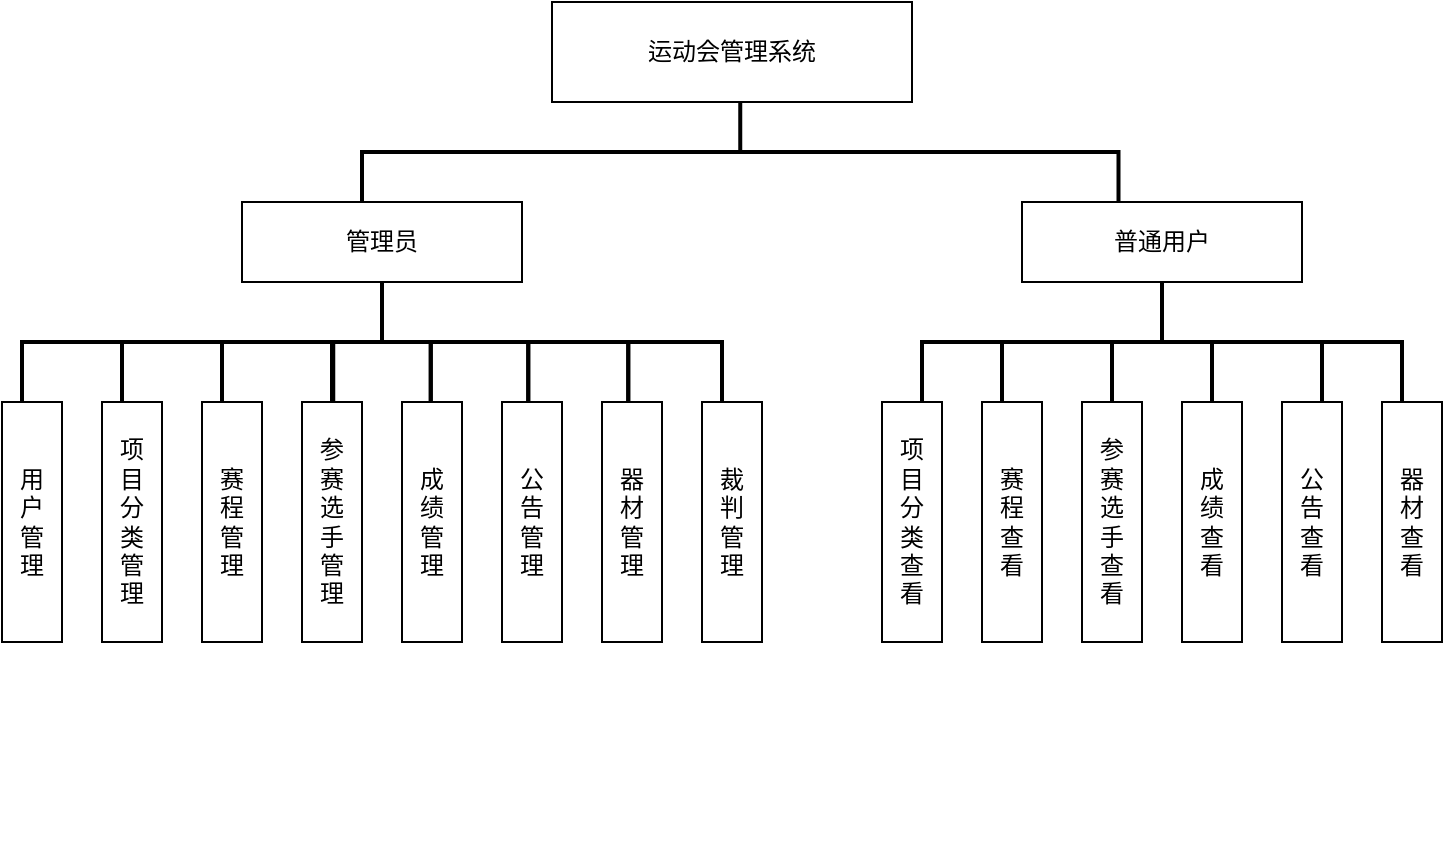 <mxfile version="13.10.4" type="github"><diagram id="cik6TNA12gdde20PVNOc" name="Page-1"><mxGraphModel dx="822" dy="1744" grid="1" gridSize="10" guides="1" tooltips="1" connect="1" arrows="1" fold="1" page="1" pageScale="1" pageWidth="827" pageHeight="1169" math="0" shadow="0"><root><mxCell id="0"/><mxCell id="1" parent="0"/><object label="运动会管理系统" id="T3aYCLHOAiBpkygG906y-1"><mxCell style="rounded=0;whiteSpace=wrap;html=1;direction=west;align=center;horizontal=1;verticalAlign=middle;shadow=0;gradientDirection=north;glass=0;sketch=0;" parent="1" vertex="1"><mxGeometry x="295" y="-170" width="180" height="50" as="geometry"/></mxCell></object><mxCell id="T3aYCLHOAiBpkygG906y-5" value="管理员" style="rounded=0;whiteSpace=wrap;html=1;shadow=0;glass=0;sketch=0;gradientColor=none;align=center;" parent="1" vertex="1"><mxGeometry x="140" y="-70" width="140" height="40" as="geometry"/></mxCell><mxCell id="T3aYCLHOAiBpkygG906y-6" value="普通用户" style="rounded=0;whiteSpace=wrap;html=1;shadow=0;glass=0;sketch=0;gradientColor=none;align=center;" parent="1" vertex="1"><mxGeometry x="530" y="-70" width="140" height="40" as="geometry"/></mxCell><mxCell id="T3aYCLHOAiBpkygG906y-18" style="edgeStyle=orthogonalEdgeStyle;rounded=0;orthogonalLoop=1;jettySize=auto;html=1;exitX=0.5;exitY=1;exitDx=0;exitDy=0;strokeWidth=1;" parent="1" edge="1"><mxGeometry relative="1" as="geometry"><mxPoint x="115" y="250" as="sourcePoint"/><mxPoint x="115" y="250" as="targetPoint"/></mxGeometry></mxCell><mxCell id="T3aYCLHOAiBpkygG906y-21" value="&lt;div&gt;项&lt;/div&gt;&lt;div&gt;目&lt;/div&gt;&lt;div&gt;分&lt;/div&gt;&lt;div&gt;类&lt;/div&gt;&lt;div&gt;管&lt;/div&gt;&lt;div&gt;理&lt;/div&gt;" style="rounded=0;whiteSpace=wrap;html=1;shadow=0;glass=0;sketch=0;gradientColor=none;align=center;direction=south;" parent="1" vertex="1"><mxGeometry x="70" y="30" width="30" height="120" as="geometry"/></mxCell><mxCell id="T3aYCLHOAiBpkygG906y-24" value="&lt;div&gt;用&lt;/div&gt;&lt;div&gt;户&lt;/div&gt;&lt;div&gt;管&lt;/div&gt;&lt;div&gt;理&lt;/div&gt;" style="rounded=0;whiteSpace=wrap;html=1;shadow=0;glass=0;sketch=0;gradientColor=none;align=center;direction=south;" parent="1" vertex="1"><mxGeometry x="20" y="30" width="30" height="120" as="geometry"/></mxCell><mxCell id="T3aYCLHOAiBpkygG906y-25" value="&lt;div&gt;赛&lt;/div&gt;&lt;div&gt;程&lt;/div&gt;&lt;div&gt;管&lt;/div&gt;&lt;div&gt;理&lt;/div&gt;" style="whiteSpace=wrap;html=1;rounded=0;shadow=0;glass=0;sketch=0;gradientColor=none;align=center;direction=south;" parent="1" vertex="1"><mxGeometry x="120" y="30" width="30" height="120" as="geometry"/></mxCell><mxCell id="T3aYCLHOAiBpkygG906y-26" value="&lt;div&gt;参&lt;/div&gt;&lt;div&gt;赛&lt;/div&gt;&lt;div&gt;选&lt;/div&gt;&lt;div&gt;手&lt;/div&gt;&lt;div&gt;管&lt;/div&gt;&lt;div&gt;理&lt;/div&gt;" style="whiteSpace=wrap;html=1;rounded=0;shadow=0;glass=0;sketch=0;gradientColor=none;align=center;direction=south;" parent="1" vertex="1"><mxGeometry x="170" y="30" width="30" height="120" as="geometry"/></mxCell><mxCell id="T3aYCLHOAiBpkygG906y-28" value="&lt;div&gt;成&lt;/div&gt;&lt;div&gt;绩&lt;/div&gt;&lt;div&gt;管&lt;/div&gt;&lt;div&gt;理&lt;/div&gt;" style="whiteSpace=wrap;html=1;rounded=0;shadow=0;glass=0;sketch=0;gradientColor=none;align=center;direction=south;" parent="1" vertex="1"><mxGeometry x="220" y="30" width="30" height="120" as="geometry"/></mxCell><mxCell id="T3aYCLHOAiBpkygG906y-29" value="&lt;div&gt;公&lt;/div&gt;&lt;div&gt;告&lt;/div&gt;&lt;div&gt;管&lt;/div&gt;&lt;div&gt;理&lt;/div&gt;" style="whiteSpace=wrap;html=1;rounded=0;shadow=0;glass=0;sketch=0;gradientColor=none;align=center;direction=south;" parent="1" vertex="1"><mxGeometry x="270" y="30" width="30" height="120" as="geometry"/></mxCell><mxCell id="T3aYCLHOAiBpkygG906y-30" value="&lt;div&gt;器&lt;/div&gt;&lt;div&gt;材&lt;/div&gt;&lt;div&gt;管&lt;/div&gt;&lt;div&gt;理&lt;/div&gt;" style="whiteSpace=wrap;html=1;rounded=0;shadow=0;glass=0;sketch=0;gradientColor=none;align=center;direction=south;" parent="1" vertex="1"><mxGeometry x="320" y="30" width="30" height="120" as="geometry"/></mxCell><mxCell id="tLLVf5Y2Gf6LzQnaqT52-2" value="&lt;div&gt;项&lt;/div&gt;&lt;div&gt;目&lt;/div&gt;&lt;div&gt;分&lt;/div&gt;&lt;div&gt;类&lt;/div&gt;&lt;div&gt;查&lt;/div&gt;&lt;div&gt;看&lt;br&gt;&lt;/div&gt;" style="whiteSpace=wrap;html=1;rounded=0;shadow=0;glass=0;sketch=0;gradientColor=none;align=center;direction=south;" vertex="1" parent="1"><mxGeometry x="460" y="30" width="30" height="120" as="geometry"/></mxCell><mxCell id="tLLVf5Y2Gf6LzQnaqT52-3" value="&lt;div&gt;赛&lt;/div&gt;&lt;div&gt;程&lt;/div&gt;&lt;div&gt;查&lt;/div&gt;&lt;div&gt;看&lt;br&gt;&lt;/div&gt;" style="whiteSpace=wrap;html=1;rounded=0;shadow=0;glass=0;sketch=0;gradientColor=none;align=center;direction=south;" vertex="1" parent="1"><mxGeometry x="510" y="30" width="30" height="120" as="geometry"/></mxCell><mxCell id="tLLVf5Y2Gf6LzQnaqT52-4" value="&lt;div&gt;成&lt;/div&gt;&lt;div&gt;绩&lt;/div&gt;&lt;div&gt;查&lt;/div&gt;&lt;div&gt;看&lt;br&gt;&lt;/div&gt;" style="whiteSpace=wrap;html=1;rounded=0;shadow=0;glass=0;sketch=0;gradientColor=none;align=center;direction=south;" vertex="1" parent="1"><mxGeometry x="610" y="30" width="30" height="120" as="geometry"/></mxCell><mxCell id="tLLVf5Y2Gf6LzQnaqT52-5" value="&lt;div&gt;参&lt;/div&gt;&lt;div&gt;赛&lt;/div&gt;&lt;div&gt;选&lt;/div&gt;&lt;div&gt;手&lt;/div&gt;&lt;div&gt;查&lt;/div&gt;&lt;div&gt;看&lt;br&gt;&lt;/div&gt;" style="whiteSpace=wrap;html=1;rounded=0;shadow=0;glass=0;sketch=0;gradientColor=none;align=center;direction=south;" vertex="1" parent="1"><mxGeometry x="560" y="30" width="30" height="120" as="geometry"/></mxCell><mxCell id="tLLVf5Y2Gf6LzQnaqT52-6" value="&lt;div&gt;公&lt;/div&gt;&lt;div&gt;告&lt;/div&gt;&lt;div&gt;查&lt;/div&gt;&lt;div&gt;看&lt;br&gt;&lt;/div&gt;" style="whiteSpace=wrap;html=1;rounded=0;shadow=0;glass=0;sketch=0;gradientColor=none;align=center;direction=south;" vertex="1" parent="1"><mxGeometry x="660" y="30" width="30" height="120" as="geometry"/></mxCell><mxCell id="tLLVf5Y2Gf6LzQnaqT52-8" value="&lt;div&gt;器&lt;/div&gt;&lt;div&gt;材&lt;/div&gt;&lt;div&gt;查&lt;/div&gt;&lt;div&gt;看&lt;br&gt;&lt;/div&gt;" style="whiteSpace=wrap;html=1;rounded=0;shadow=0;glass=0;sketch=0;gradientColor=none;align=center;direction=south;" vertex="1" parent="1"><mxGeometry x="710" y="30" width="30" height="120" as="geometry"/></mxCell><mxCell id="tLLVf5Y2Gf6LzQnaqT52-10" value="&lt;div&gt;裁&lt;/div&gt;&lt;div&gt;判&lt;/div&gt;&lt;div&gt;管&lt;/div&gt;&lt;div&gt;理&lt;br&gt;&lt;/div&gt;" style="whiteSpace=wrap;html=1;rounded=0;shadow=0;glass=0;sketch=0;gradientColor=none;align=center;direction=south;" vertex="1" parent="1"><mxGeometry x="370" y="30" width="30" height="120" as="geometry"/></mxCell><mxCell id="tLLVf5Y2Gf6LzQnaqT52-15" value="" style="strokeWidth=2;html=1;shape=mxgraph.flowchart.annotation_2;align=left;labelPosition=right;pointerEvents=1;direction=south;" vertex="1" parent="1"><mxGeometry x="200" y="-120" width="378.25" height="50" as="geometry"/></mxCell><mxCell id="tLLVf5Y2Gf6LzQnaqT52-18" value="" style="strokeWidth=2;html=1;shape=mxgraph.flowchart.annotation_2;align=left;labelPosition=right;pointerEvents=1;direction=south;" vertex="1" parent="1"><mxGeometry x="185.63" y="-30" width="48.75" height="60" as="geometry"/></mxCell><mxCell id="tLLVf5Y2Gf6LzQnaqT52-34" value="" style="strokeWidth=2;html=1;shape=mxgraph.flowchart.annotation_1;align=left;pointerEvents=1;direction=south;" vertex="1" parent="1"><mxGeometry x="234.38" width="48.75" height="30" as="geometry"/></mxCell><mxCell id="tLLVf5Y2Gf6LzQnaqT52-36" value="" style="strokeWidth=2;html=1;shape=mxgraph.flowchart.annotation_1;align=left;pointerEvents=1;direction=south;" vertex="1" parent="1"><mxGeometry x="283.13" width="50" height="30" as="geometry"/></mxCell><mxCell id="tLLVf5Y2Gf6LzQnaqT52-37" value="" style="strokeWidth=2;html=1;shape=mxgraph.flowchart.annotation_1;align=left;pointerEvents=1;direction=south;" vertex="1" parent="1"><mxGeometry x="333.13" width="46.87" height="30" as="geometry"/></mxCell><mxCell id="tLLVf5Y2Gf6LzQnaqT52-39" value="" style="strokeWidth=2;html=1;shape=mxgraph.flowchart.annotation_1;align=left;pointerEvents=1;direction=south;" vertex="1" parent="1"><mxGeometry x="130" width="55" height="30" as="geometry"/></mxCell><mxCell id="tLLVf5Y2Gf6LzQnaqT52-43" value="" style="strokeWidth=2;html=1;shape=mxgraph.flowchart.annotation_1;align=left;pointerEvents=1;direction=south;" vertex="1" parent="1"><mxGeometry x="80" width="50" height="30" as="geometry"/></mxCell><mxCell id="tLLVf5Y2Gf6LzQnaqT52-44" value="" style="strokeWidth=2;html=1;shape=mxgraph.flowchart.annotation_1;align=left;pointerEvents=1;direction=south;" vertex="1" parent="1"><mxGeometry x="30" width="50" height="30" as="geometry"/></mxCell><mxCell id="tLLVf5Y2Gf6LzQnaqT52-46" value="" style="strokeWidth=2;html=1;shape=mxgraph.flowchart.annotation_2;align=left;labelPosition=right;pointerEvents=1;direction=south;" vertex="1" parent="1"><mxGeometry x="575" y="-30" width="50" height="60" as="geometry"/></mxCell><mxCell id="tLLVf5Y2Gf6LzQnaqT52-47" value="" style="strokeWidth=2;html=1;shape=mxgraph.flowchart.annotation_1;align=left;pointerEvents=1;direction=south;" vertex="1" parent="1"><mxGeometry x="520" width="55" height="30" as="geometry"/></mxCell><mxCell id="tLLVf5Y2Gf6LzQnaqT52-48" value="" style="strokeWidth=2;html=1;shape=mxgraph.flowchart.annotation_1;align=left;pointerEvents=1;direction=south;" vertex="1" parent="1"><mxGeometry x="480" width="40" height="30" as="geometry"/></mxCell><mxCell id="tLLVf5Y2Gf6LzQnaqT52-49" value="" style="strokeWidth=2;html=1;shape=mxgraph.flowchart.annotation_1;align=left;pointerEvents=1;direction=south;" vertex="1" parent="1"><mxGeometry x="625" width="55" height="30" as="geometry"/></mxCell><mxCell id="tLLVf5Y2Gf6LzQnaqT52-50" value="" style="strokeWidth=2;html=1;shape=mxgraph.flowchart.annotation_1;align=left;pointerEvents=1;direction=south;" vertex="1" parent="1"><mxGeometry x="680" width="40" height="30" as="geometry"/></mxCell></root></mxGraphModel></diagram></mxfile>